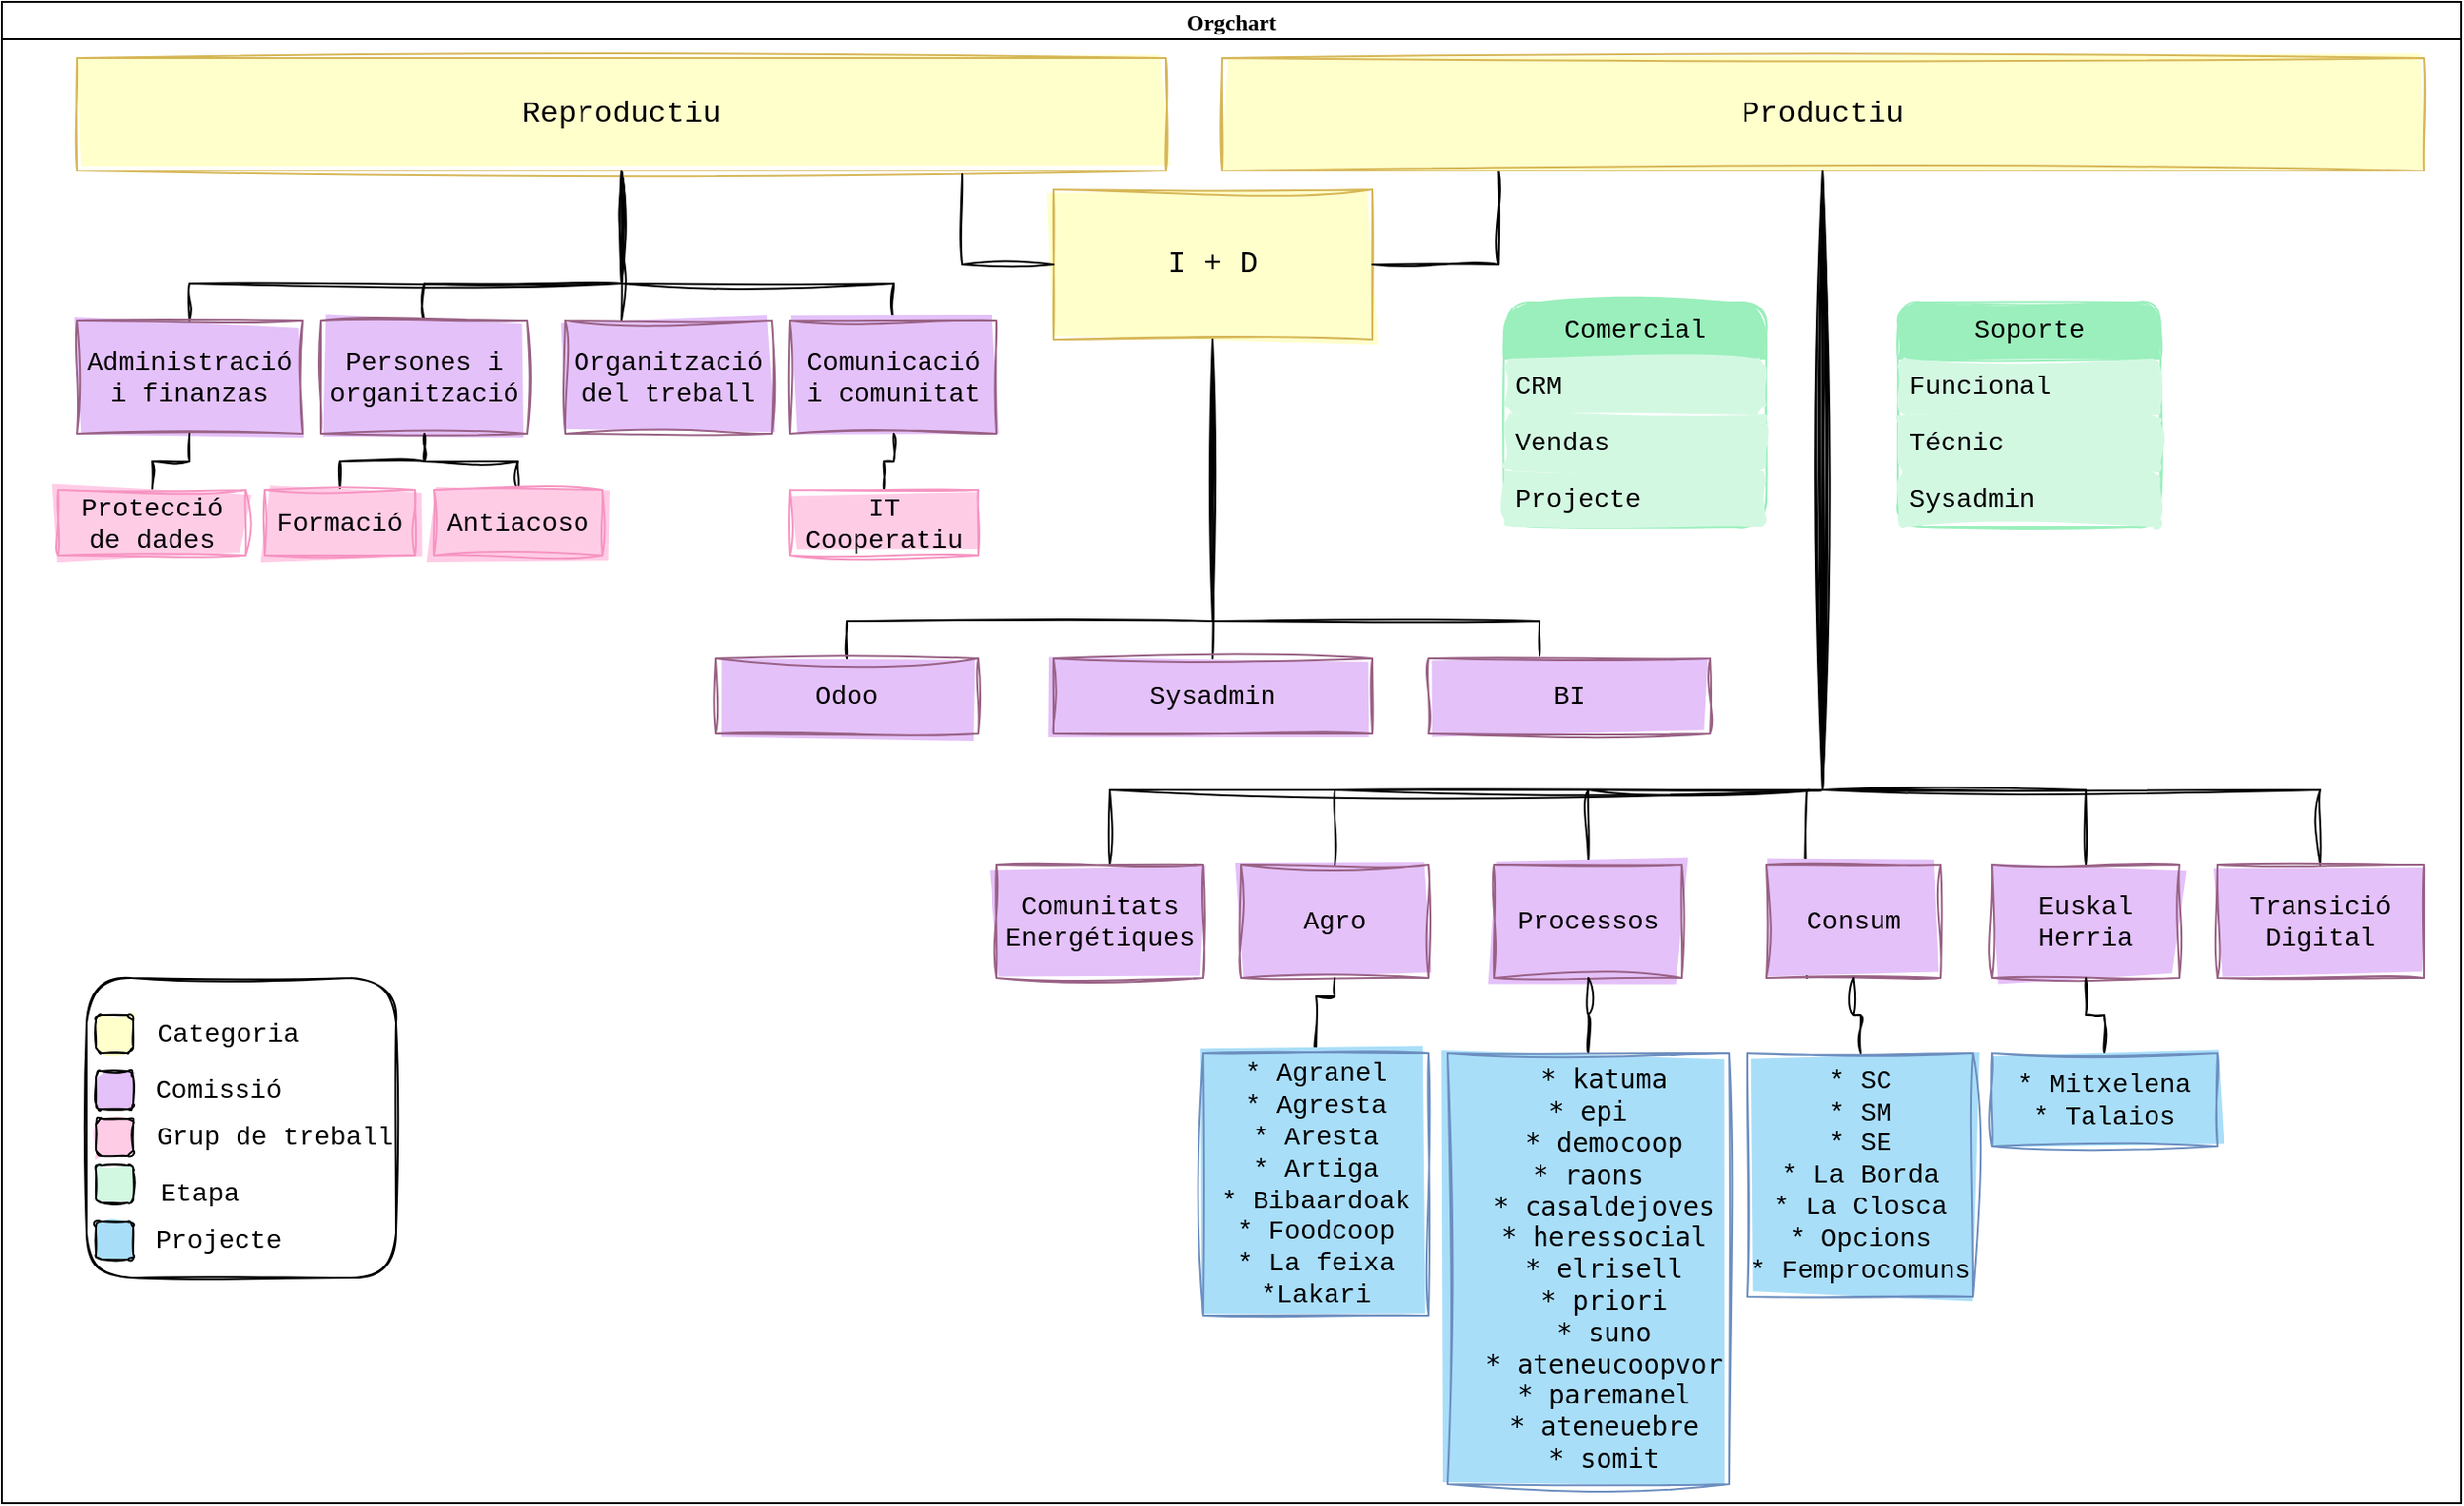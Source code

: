 <mxfile version="20.8.3" type="github">
  <diagram id="JWPBLmmFshfTRWQKpwGe" name="Page-1">
    <mxGraphModel dx="2899" dy="1127" grid="1" gridSize="10" guides="1" tooltips="1" connect="1" arrows="1" fold="1" page="1" pageScale="1" pageWidth="850" pageHeight="1100" math="0" shadow="0">
      <root>
        <mxCell id="0" />
        <mxCell id="1" parent="0" />
        <mxCell id="_ZrAJ8rJcdmDjaMm9Yq3-7" value="Orgchart" style="swimlane;startSize=20;horizontal=1;containerType=tree;newEdgeStyle={&quot;edgeStyle&quot;:&quot;elbowEdgeStyle&quot;,&quot;startArrow&quot;:&quot;none&quot;,&quot;endArrow&quot;:&quot;none&quot;};glass=0;gradientColor=none;movable=1;resizable=1;rotatable=1;deletable=1;editable=1;connectable=1;fontFamily=Comic Sans MS;" vertex="1" parent="1">
          <mxGeometry x="-640" y="70" width="1310" height="800" as="geometry">
            <mxRectangle x="50" y="60" width="90" height="30" as="alternateBounds" />
          </mxGeometry>
        </mxCell>
        <mxCell id="_ZrAJ8rJcdmDjaMm9Yq3-8" value="" style="edgeStyle=elbowEdgeStyle;elbow=vertical;sourcePerimeterSpacing=0;targetPerimeterSpacing=0;startArrow=none;endArrow=none;rounded=0;curved=0;sketch=1;curveFitting=1;jiggle=2;fontFamily=Courier New;" edge="1" parent="_ZrAJ8rJcdmDjaMm9Yq3-7" source="_ZrAJ8rJcdmDjaMm9Yq3-10" target="_ZrAJ8rJcdmDjaMm9Yq3-11">
          <mxGeometry relative="1" as="geometry">
            <Array as="points">
              <mxPoint x="330" y="150" />
            </Array>
          </mxGeometry>
        </mxCell>
        <mxCell id="_ZrAJ8rJcdmDjaMm9Yq3-9" value="" style="edgeStyle=elbowEdgeStyle;elbow=vertical;sourcePerimeterSpacing=0;targetPerimeterSpacing=0;startArrow=none;endArrow=none;rounded=0;curved=0;sketch=1;curveFitting=1;jiggle=2;fontFamily=Courier New;" edge="1" parent="_ZrAJ8rJcdmDjaMm9Yq3-7" source="_ZrAJ8rJcdmDjaMm9Yq3-10" target="_ZrAJ8rJcdmDjaMm9Yq3-12">
          <mxGeometry relative="1" as="geometry">
            <Array as="points">
              <mxPoint x="330" y="130" />
              <mxPoint x="340" y="150" />
            </Array>
          </mxGeometry>
        </mxCell>
        <UserObject label="&lt;font style=&quot;font-size: 16px;&quot;&gt;Reproductiu&lt;/font&gt;" treeRoot="1" id="_ZrAJ8rJcdmDjaMm9Yq3-10">
          <mxCell style="whiteSpace=wrap;html=1;align=center;treeFolding=1;treeMoving=1;newEdgeStyle={&quot;edgeStyle&quot;:&quot;elbowEdgeStyle&quot;,&quot;startArrow&quot;:&quot;none&quot;,&quot;endArrow&quot;:&quot;none&quot;};fillColor=#FFFFCC;strokeColor=#d6b656;gradientColor=none;fontStyle=0;fontSize=16;shadow=0;glass=0;rounded=0;fillStyle=solid;sketch=1;curveFitting=1;jiggle=2;fontFamily=Courier New;" vertex="1" parent="_ZrAJ8rJcdmDjaMm9Yq3-7">
            <mxGeometry x="40" y="30" width="580" height="60" as="geometry" />
          </mxCell>
        </UserObject>
        <mxCell id="_ZrAJ8rJcdmDjaMm9Yq3-11" value="Persones i organització" style="whiteSpace=wrap;html=1;align=center;verticalAlign=middle;treeFolding=1;treeMoving=1;newEdgeStyle={&quot;edgeStyle&quot;:&quot;elbowEdgeStyle&quot;,&quot;startArrow&quot;:&quot;none&quot;,&quot;endArrow&quot;:&quot;none&quot;};fillColor=#E4C1F9;strokeColor=#996185;gradientColor=none;sketch=1;curveFitting=1;jiggle=2;fillStyle=solid;fontFamily=Courier New;fontSize=14;" vertex="1" parent="_ZrAJ8rJcdmDjaMm9Yq3-7">
          <mxGeometry x="170" y="170" width="110" height="60" as="geometry" />
        </mxCell>
        <mxCell id="_ZrAJ8rJcdmDjaMm9Yq3-12" value="Organització del treball" style="whiteSpace=wrap;html=1;align=center;verticalAlign=middle;treeFolding=1;treeMoving=1;newEdgeStyle={&quot;edgeStyle&quot;:&quot;elbowEdgeStyle&quot;,&quot;startArrow&quot;:&quot;none&quot;,&quot;endArrow&quot;:&quot;none&quot;};fillColor=#E4C1F9;strokeColor=#996185;gradientColor=none;sketch=1;curveFitting=1;jiggle=2;fillStyle=solid;fontFamily=Courier New;fontSize=14;" vertex="1" parent="_ZrAJ8rJcdmDjaMm9Yq3-7">
          <mxGeometry x="300" y="170" width="110" height="60" as="geometry" />
        </mxCell>
        <mxCell id="_ZrAJ8rJcdmDjaMm9Yq3-25" value="" style="edgeStyle=elbowEdgeStyle;elbow=vertical;sourcePerimeterSpacing=0;targetPerimeterSpacing=0;startArrow=none;endArrow=none;rounded=0;curved=0;sketch=1;curveFitting=1;jiggle=2;fontFamily=Courier New;" edge="1" target="_ZrAJ8rJcdmDjaMm9Yq3-26" source="_ZrAJ8rJcdmDjaMm9Yq3-10" parent="_ZrAJ8rJcdmDjaMm9Yq3-7">
          <mxGeometry relative="1" as="geometry">
            <mxPoint x="360" y="270" as="sourcePoint" />
            <Array as="points">
              <mxPoint x="330" y="150" />
            </Array>
          </mxGeometry>
        </mxCell>
        <mxCell id="_ZrAJ8rJcdmDjaMm9Yq3-26" value="Comunicació i comunitat" style="whiteSpace=wrap;html=1;align=center;verticalAlign=middle;treeFolding=1;treeMoving=1;newEdgeStyle={&quot;edgeStyle&quot;:&quot;elbowEdgeStyle&quot;,&quot;startArrow&quot;:&quot;none&quot;,&quot;endArrow&quot;:&quot;none&quot;};fillColor=#E4C1F9;strokeColor=#996185;gradientColor=none;sketch=1;curveFitting=1;jiggle=2;fillStyle=solid;fontFamily=Courier New;fontSize=14;" vertex="1" parent="_ZrAJ8rJcdmDjaMm9Yq3-7">
          <mxGeometry x="420" y="170" width="110" height="60" as="geometry" />
        </mxCell>
        <mxCell id="_ZrAJ8rJcdmDjaMm9Yq3-27" value="" style="edgeStyle=elbowEdgeStyle;elbow=vertical;sourcePerimeterSpacing=0;targetPerimeterSpacing=0;startArrow=none;endArrow=none;rounded=0;curved=0;sketch=1;curveFitting=1;jiggle=2;fontFamily=Courier New;" edge="1" target="_ZrAJ8rJcdmDjaMm9Yq3-28" source="_ZrAJ8rJcdmDjaMm9Yq3-10" parent="_ZrAJ8rJcdmDjaMm9Yq3-7">
          <mxGeometry relative="1" as="geometry">
            <mxPoint x="360" y="270" as="sourcePoint" />
            <Array as="points">
              <mxPoint x="330" y="150" />
            </Array>
          </mxGeometry>
        </mxCell>
        <mxCell id="_ZrAJ8rJcdmDjaMm9Yq3-28" value="Administració i finanzas" style="whiteSpace=wrap;html=1;align=center;verticalAlign=middle;treeFolding=1;treeMoving=1;newEdgeStyle={&quot;edgeStyle&quot;:&quot;elbowEdgeStyle&quot;,&quot;startArrow&quot;:&quot;none&quot;,&quot;endArrow&quot;:&quot;none&quot;};fillColor=#E4C1F9;strokeColor=#996185;gradientColor=none;sketch=1;curveFitting=1;jiggle=2;fillStyle=solid;fontFamily=Courier New;fontSize=14;" vertex="1" parent="_ZrAJ8rJcdmDjaMm9Yq3-7">
          <mxGeometry x="40" y="170" width="120" height="60" as="geometry" />
        </mxCell>
        <mxCell id="_ZrAJ8rJcdmDjaMm9Yq3-29" value="" style="edgeStyle=elbowEdgeStyle;elbow=vertical;sourcePerimeterSpacing=0;targetPerimeterSpacing=0;startArrow=none;endArrow=none;rounded=0;curved=0;sketch=1;curveFitting=1;jiggle=2;fontFamily=Courier New;fontSize=14;" edge="1" target="_ZrAJ8rJcdmDjaMm9Yq3-30" source="_ZrAJ8rJcdmDjaMm9Yq3-28" parent="_ZrAJ8rJcdmDjaMm9Yq3-7">
          <mxGeometry relative="1" as="geometry">
            <mxPoint x="230" y="190" as="sourcePoint" />
          </mxGeometry>
        </mxCell>
        <mxCell id="_ZrAJ8rJcdmDjaMm9Yq3-30" value="Protecció de dades" style="whiteSpace=wrap;html=1;align=center;verticalAlign=middle;treeFolding=1;treeMoving=1;newEdgeStyle={&quot;edgeStyle&quot;:&quot;elbowEdgeStyle&quot;,&quot;startArrow&quot;:&quot;none&quot;,&quot;endArrow&quot;:&quot;none&quot;};fillColor=#FFCCE6;gradientColor=none;strokeColor=#F694C1;sketch=1;curveFitting=1;jiggle=2;rounded=0;fillStyle=solid;fontFamily=Courier New;fontSize=14;" vertex="1" parent="_ZrAJ8rJcdmDjaMm9Yq3-7">
          <mxGeometry x="30" y="260" width="100" height="35" as="geometry" />
        </mxCell>
        <mxCell id="_ZrAJ8rJcdmDjaMm9Yq3-31" value="" style="edgeStyle=elbowEdgeStyle;elbow=vertical;sourcePerimeterSpacing=0;targetPerimeterSpacing=0;startArrow=none;endArrow=none;rounded=0;curved=0;sketch=1;curveFitting=1;jiggle=2;fontFamily=Courier New;fontSize=14;" edge="1" target="_ZrAJ8rJcdmDjaMm9Yq3-32" source="_ZrAJ8rJcdmDjaMm9Yq3-11" parent="_ZrAJ8rJcdmDjaMm9Yq3-7">
          <mxGeometry relative="1" as="geometry">
            <mxPoint x="230" y="190" as="sourcePoint" />
          </mxGeometry>
        </mxCell>
        <mxCell id="_ZrAJ8rJcdmDjaMm9Yq3-32" value="Formació" style="whiteSpace=wrap;html=1;align=center;verticalAlign=middle;treeFolding=1;treeMoving=1;newEdgeStyle={&quot;edgeStyle&quot;:&quot;elbowEdgeStyle&quot;,&quot;startArrow&quot;:&quot;none&quot;,&quot;endArrow&quot;:&quot;none&quot;};fillColor=#FFCCE6;gradientColor=none;strokeColor=#F694C1;sketch=1;curveFitting=1;jiggle=2;rounded=0;fillStyle=solid;fontFamily=Courier New;fontSize=14;" vertex="1" parent="_ZrAJ8rJcdmDjaMm9Yq3-7">
          <mxGeometry x="140" y="260" width="80" height="35" as="geometry" />
        </mxCell>
        <mxCell id="_ZrAJ8rJcdmDjaMm9Yq3-33" value="" style="edgeStyle=elbowEdgeStyle;elbow=vertical;sourcePerimeterSpacing=0;targetPerimeterSpacing=0;startArrow=none;endArrow=none;rounded=0;curved=0;sketch=1;curveFitting=1;jiggle=2;fontFamily=Courier New;fontSize=14;" edge="1" target="_ZrAJ8rJcdmDjaMm9Yq3-34" source="_ZrAJ8rJcdmDjaMm9Yq3-11" parent="_ZrAJ8rJcdmDjaMm9Yq3-7">
          <mxGeometry relative="1" as="geometry">
            <mxPoint x="160" y="290" as="sourcePoint" />
          </mxGeometry>
        </mxCell>
        <mxCell id="_ZrAJ8rJcdmDjaMm9Yq3-34" value="Antiacoso" style="whiteSpace=wrap;html=1;align=center;verticalAlign=middle;treeFolding=1;treeMoving=1;newEdgeStyle={&quot;edgeStyle&quot;:&quot;elbowEdgeStyle&quot;,&quot;startArrow&quot;:&quot;none&quot;,&quot;endArrow&quot;:&quot;none&quot;};fillColor=#FFCCE6;gradientColor=none;strokeColor=#F694C1;sketch=1;curveFitting=1;jiggle=2;rounded=0;fillStyle=solid;fontFamily=Courier New;fontSize=14;" vertex="1" parent="_ZrAJ8rJcdmDjaMm9Yq3-7">
          <mxGeometry x="230" y="260" width="90" height="35" as="geometry" />
        </mxCell>
        <mxCell id="_ZrAJ8rJcdmDjaMm9Yq3-59" value="" style="edgeStyle=elbowEdgeStyle;elbow=vertical;sourcePerimeterSpacing=0;targetPerimeterSpacing=0;startArrow=none;endArrow=none;rounded=0;curved=0;sketch=1;curveFitting=1;jiggle=2;fontFamily=Courier New;fontSize=14;" edge="1" target="_ZrAJ8rJcdmDjaMm9Yq3-60" source="_ZrAJ8rJcdmDjaMm9Yq3-26" parent="_ZrAJ8rJcdmDjaMm9Yq3-7">
          <mxGeometry relative="1" as="geometry">
            <mxPoint x="265" y="150" as="sourcePoint" />
          </mxGeometry>
        </mxCell>
        <mxCell id="_ZrAJ8rJcdmDjaMm9Yq3-60" value="IT Cooperatiu" style="whiteSpace=wrap;html=1;align=center;verticalAlign=middle;treeFolding=1;treeMoving=1;newEdgeStyle={&quot;edgeStyle&quot;:&quot;elbowEdgeStyle&quot;,&quot;startArrow&quot;:&quot;none&quot;,&quot;endArrow&quot;:&quot;none&quot;};fillColor=#FFCCE6;gradientColor=none;strokeColor=#F694C1;sketch=1;curveFitting=1;jiggle=2;rounded=0;fillStyle=solid;fontFamily=Courier New;fontSize=14;" vertex="1" parent="_ZrAJ8rJcdmDjaMm9Yq3-7">
          <mxGeometry x="420" y="260" width="100" height="35" as="geometry" />
        </mxCell>
        <mxCell id="_ZrAJ8rJcdmDjaMm9Yq3-90" value="&lt;font style=&quot;font-size: 16px;&quot;&gt;I + D&lt;/font&gt;" style="whiteSpace=wrap;html=1;align=center;verticalAlign=middle;treeFolding=1;treeMoving=1;newEdgeStyle={&quot;edgeStyle&quot;:&quot;elbowEdgeStyle&quot;,&quot;startArrow&quot;:&quot;none&quot;,&quot;endArrow&quot;:&quot;none&quot;};sketch=1;curveFitting=1;jiggle=2;fillColor=#FFFFCC;gradientColor=none;strokeColor=#d6b656;movable=1;resizable=1;rotatable=1;deletable=1;editable=1;connectable=1;fillStyle=solid;fontFamily=Courier New;fontSize=16;" vertex="1" parent="_ZrAJ8rJcdmDjaMm9Yq3-7">
          <mxGeometry x="560" y="100" width="170" height="80" as="geometry" />
        </mxCell>
        <mxCell id="_ZrAJ8rJcdmDjaMm9Yq3-62" value="" style="edgeStyle=elbowEdgeStyle;elbow=vertical;targetPerimeterSpacing=0;startArrow=none;endArrow=none;rounded=0;curved=0;sketch=1;curveFitting=1;jiggle=2;entryX=0.23;entryY=1;entryDx=0;entryDy=0;entryPerimeter=0;fontFamily=Courier New;" edge="1" parent="_ZrAJ8rJcdmDjaMm9Yq3-7" source="_ZrAJ8rJcdmDjaMm9Yq3-90" target="_ZrAJ8rJcdmDjaMm9Yq3-128">
          <mxGeometry relative="1" as="geometry">
            <mxPoint x="640" y="160" as="sourcePoint" />
            <mxPoint x="730" y="380" as="targetPoint" />
            <Array as="points">
              <mxPoint x="760" y="140" />
              <mxPoint x="650" y="120" />
              <mxPoint x="740" y="150" />
              <mxPoint x="720" y="160" />
            </Array>
          </mxGeometry>
        </mxCell>
        <mxCell id="_ZrAJ8rJcdmDjaMm9Yq3-61" value="" style="edgeStyle=elbowEdgeStyle;elbow=vertical;sourcePerimeterSpacing=0;targetPerimeterSpacing=0;startArrow=none;endArrow=none;rounded=0;curved=0;sketch=1;curveFitting=1;jiggle=2;entryX=0.813;entryY=1.033;entryDx=0;entryDy=0;entryPerimeter=0;exitX=0;exitY=0.5;exitDx=0;exitDy=0;fontFamily=Courier New;" edge="1" parent="_ZrAJ8rJcdmDjaMm9Yq3-7" source="_ZrAJ8rJcdmDjaMm9Yq3-90" target="_ZrAJ8rJcdmDjaMm9Yq3-10">
          <mxGeometry relative="1" as="geometry">
            <mxPoint x="640" y="190" as="sourcePoint" />
            <mxPoint x="710" y="260" as="targetPoint" />
            <Array as="points">
              <mxPoint x="510" y="140" />
              <mxPoint x="580" y="120" />
              <mxPoint x="550" y="150" />
            </Array>
          </mxGeometry>
        </mxCell>
        <mxCell id="_ZrAJ8rJcdmDjaMm9Yq3-92" value="" style="edgeStyle=elbowEdgeStyle;rounded=0;sketch=1;orthogonalLoop=1;jettySize=auto;html=1;elbow=vertical;startArrow=none;endArrow=none;fontFamily=Courier New;" edge="1" source="_ZrAJ8rJcdmDjaMm9Yq3-90" target="_ZrAJ8rJcdmDjaMm9Yq3-93" parent="_ZrAJ8rJcdmDjaMm9Yq3-7">
          <mxGeometry relative="1" as="geometry" />
        </mxCell>
        <mxCell id="_ZrAJ8rJcdmDjaMm9Yq3-93" value="Sysadmin" style="whiteSpace=wrap;html=1;align=center;verticalAlign=middle;treeFolding=1;treeMoving=1;newEdgeStyle={&quot;edgeStyle&quot;:&quot;elbowEdgeStyle&quot;,&quot;startArrow&quot;:&quot;none&quot;,&quot;endArrow&quot;:&quot;none&quot;};sketch=1;curveFitting=1;jiggle=2;fillColor=#E4C1F9;gradientColor=none;strokeColor=#996185;fillStyle=solid;fontFamily=Courier New;fontSize=14;" vertex="1" parent="_ZrAJ8rJcdmDjaMm9Yq3-7">
          <mxGeometry x="560" y="350" width="170" height="40" as="geometry" />
        </mxCell>
        <mxCell id="_ZrAJ8rJcdmDjaMm9Yq3-94" value="" style="edgeStyle=elbowEdgeStyle;rounded=0;sketch=1;orthogonalLoop=1;jettySize=auto;html=1;elbow=vertical;startArrow=none;endArrow=none;fontFamily=Courier New;" edge="1" target="_ZrAJ8rJcdmDjaMm9Yq3-95" source="_ZrAJ8rJcdmDjaMm9Yq3-90" parent="_ZrAJ8rJcdmDjaMm9Yq3-7">
          <mxGeometry relative="1" as="geometry">
            <mxPoint x="35" y="250" as="sourcePoint" />
            <Array as="points">
              <mxPoint x="645" y="330" />
              <mxPoint x="640" y="300" />
              <mxPoint x="630" y="330" />
              <mxPoint x="645" y="320" />
            </Array>
          </mxGeometry>
        </mxCell>
        <mxCell id="_ZrAJ8rJcdmDjaMm9Yq3-95" value="Odoo" style="whiteSpace=wrap;html=1;align=center;verticalAlign=middle;treeFolding=1;treeMoving=1;newEdgeStyle={&quot;edgeStyle&quot;:&quot;elbowEdgeStyle&quot;,&quot;startArrow&quot;:&quot;none&quot;,&quot;endArrow&quot;:&quot;none&quot;};sketch=1;curveFitting=1;jiggle=2;fillColor=#E4C1F9;gradientColor=none;strokeColor=#996185;fillStyle=solid;fontFamily=Courier New;fontSize=14;" vertex="1" parent="_ZrAJ8rJcdmDjaMm9Yq3-7">
          <mxGeometry x="380" y="350" width="140" height="40" as="geometry" />
        </mxCell>
        <mxCell id="_ZrAJ8rJcdmDjaMm9Yq3-96" value="" style="edgeStyle=elbowEdgeStyle;rounded=0;sketch=1;orthogonalLoop=1;jettySize=auto;html=1;elbow=vertical;startArrow=none;endArrow=none;entryX=0.394;entryY=-0.037;entryDx=0;entryDy=0;entryPerimeter=0;fontFamily=Courier New;" edge="1" target="_ZrAJ8rJcdmDjaMm9Yq3-97" source="_ZrAJ8rJcdmDjaMm9Yq3-90" parent="_ZrAJ8rJcdmDjaMm9Yq3-7">
          <mxGeometry relative="1" as="geometry">
            <mxPoint x="35" y="250" as="sourcePoint" />
            <Array as="points">
              <mxPoint x="645" y="330" />
              <mxPoint x="750" y="320" />
            </Array>
          </mxGeometry>
        </mxCell>
        <mxCell id="_ZrAJ8rJcdmDjaMm9Yq3-97" value="BI" style="whiteSpace=wrap;html=1;align=center;verticalAlign=middle;treeFolding=1;treeMoving=1;newEdgeStyle={&quot;edgeStyle&quot;:&quot;elbowEdgeStyle&quot;,&quot;startArrow&quot;:&quot;none&quot;,&quot;endArrow&quot;:&quot;none&quot;};sketch=1;curveFitting=1;jiggle=2;fillColor=#E4C1F9;gradientColor=none;strokeColor=#996185;fillStyle=solid;fontFamily=Courier New;fontSize=14;" vertex="1" parent="_ZrAJ8rJcdmDjaMm9Yq3-7">
          <mxGeometry x="760" y="350" width="150" height="40" as="geometry" />
        </mxCell>
        <mxCell id="_ZrAJ8rJcdmDjaMm9Yq3-110" style="edgeStyle=elbowEdgeStyle;rounded=0;sketch=1;orthogonalLoop=1;jettySize=auto;html=1;startArrow=none;endArrow=none;exitX=0;exitY=1;exitDx=0;exitDy=0;fontSize=14;fontFamily=Courier New;" edge="1" parent="_ZrAJ8rJcdmDjaMm9Yq3-7" source="_ZrAJ8rJcdmDjaMm9Yq3-97" target="_ZrAJ8rJcdmDjaMm9Yq3-97">
          <mxGeometry relative="1" as="geometry" />
        </mxCell>
        <UserObject label="Agro" treeRoot="1" id="_ZrAJ8rJcdmDjaMm9Yq3-126">
          <mxCell style="whiteSpace=wrap;html=1;align=center;treeFolding=1;treeMoving=1;newEdgeStyle={&quot;edgeStyle&quot;:&quot;elbowEdgeStyle&quot;,&quot;startArrow&quot;:&quot;none&quot;,&quot;endArrow&quot;:&quot;none&quot;};fillColor=#E4C1F9;strokeColor=#996185;gradientColor=none;fontStyle=0;fontSize=14;sketch=1;curveFitting=1;jiggle=2;shadow=0;glass=0;rounded=0;fillStyle=solid;fontFamily=Courier New;" vertex="1" parent="_ZrAJ8rJcdmDjaMm9Yq3-7">
            <mxGeometry x="660" y="460" width="100" height="60" as="geometry" />
          </mxCell>
        </UserObject>
        <mxCell id="_ZrAJ8rJcdmDjaMm9Yq3-127" value="" style="edgeStyle=elbowEdgeStyle;elbow=vertical;targetPerimeterSpacing=0;startArrow=none;endArrow=none;rounded=0;curved=0;sketch=1;curveFitting=1;jiggle=2;fontFamily=Courier New;" edge="1" target="_ZrAJ8rJcdmDjaMm9Yq3-126" parent="_ZrAJ8rJcdmDjaMm9Yq3-7">
          <mxGeometry relative="1" as="geometry">
            <mxPoint x="970" y="100" as="sourcePoint" />
            <mxPoint x="730" y="380" as="targetPoint" />
            <Array as="points">
              <mxPoint x="920" y="420" />
              <mxPoint x="190" y="180" />
              <mxPoint x="80" y="160" />
              <mxPoint x="170" y="190" />
              <mxPoint x="150" y="200" />
            </Array>
          </mxGeometry>
        </mxCell>
        <UserObject label="&lt;font style=&quot;font-size: 16px;&quot;&gt;Productiu&lt;/font&gt;" treeRoot="1" id="_ZrAJ8rJcdmDjaMm9Yq3-128">
          <mxCell style="whiteSpace=wrap;html=1;align=center;treeFolding=1;treeMoving=1;newEdgeStyle={&quot;edgeStyle&quot;:&quot;elbowEdgeStyle&quot;,&quot;startArrow&quot;:&quot;none&quot;,&quot;endArrow&quot;:&quot;none&quot;};fillColor=#FFFFCC;strokeColor=#d6b656;gradientColor=none;fontStyle=0;fontSize=16;sketch=1;curveFitting=1;jiggle=2;shadow=0;glass=0;rounded=0;fillStyle=solid;fontFamily=Courier New;" vertex="1" parent="_ZrAJ8rJcdmDjaMm9Yq3-7">
            <mxGeometry x="650" y="30" width="640" height="60" as="geometry" />
          </mxCell>
        </UserObject>
        <mxCell id="_ZrAJ8rJcdmDjaMm9Yq3-129" value="" style="edgeStyle=elbowEdgeStyle;elbow=vertical;targetPerimeterSpacing=0;startArrow=none;endArrow=none;rounded=0;curved=0;sketch=1;curveFitting=1;jiggle=2;entryX=0.5;entryY=0;entryDx=0;entryDy=0;fontFamily=Courier New;exitX=0.5;exitY=1;exitDx=0;exitDy=0;" edge="1" target="_ZrAJ8rJcdmDjaMm9Yq3-130" source="_ZrAJ8rJcdmDjaMm9Yq3-128" parent="_ZrAJ8rJcdmDjaMm9Yq3-7">
          <mxGeometry relative="1" as="geometry">
            <mxPoint x="920" y="90" as="sourcePoint" />
            <mxPoint x="730" y="380" as="targetPoint" />
            <Array as="points">
              <mxPoint x="1040" y="420" />
              <mxPoint x="1080" y="440" />
              <mxPoint x="80" y="160" />
              <mxPoint x="170" y="190" />
              <mxPoint x="150" y="200" />
            </Array>
          </mxGeometry>
        </mxCell>
        <UserObject label="Processos" treeRoot="1" id="_ZrAJ8rJcdmDjaMm9Yq3-130">
          <mxCell style="whiteSpace=wrap;html=1;align=center;treeFolding=1;treeMoving=1;newEdgeStyle={&quot;edgeStyle&quot;:&quot;elbowEdgeStyle&quot;,&quot;startArrow&quot;:&quot;none&quot;,&quot;endArrow&quot;:&quot;none&quot;};fillColor=#E4C1F9;strokeColor=#996185;gradientColor=none;fontStyle=0;fontSize=14;sketch=1;curveFitting=1;jiggle=2;shadow=0;glass=0;rounded=0;fillStyle=solid;fontFamily=Courier New;" vertex="1" parent="_ZrAJ8rJcdmDjaMm9Yq3-7">
            <mxGeometry x="795" y="460" width="100" height="60" as="geometry" />
          </mxCell>
        </UserObject>
        <mxCell id="_ZrAJ8rJcdmDjaMm9Yq3-131" value="" style="edgeStyle=elbowEdgeStyle;elbow=vertical;targetPerimeterSpacing=0;startArrow=none;endArrow=none;rounded=0;curved=0;sketch=1;curveFitting=1;jiggle=2;entryX=0.5;entryY=0;entryDx=0;entryDy=0;exitX=0.5;exitY=1;exitDx=0;exitDy=0;fontFamily=Courier New;" edge="1" target="_ZrAJ8rJcdmDjaMm9Yq3-132" source="_ZrAJ8rJcdmDjaMm9Yq3-128" parent="_ZrAJ8rJcdmDjaMm9Yq3-7">
          <mxGeometry relative="1" as="geometry">
            <mxPoint x="920" y="90" as="sourcePoint" />
            <mxPoint x="730" y="380" as="targetPoint" />
            <Array as="points">
              <mxPoint x="950" y="420" />
              <mxPoint x="950" y="460" />
              <mxPoint x="190" y="180" />
              <mxPoint x="80" y="160" />
              <mxPoint x="170" y="190" />
              <mxPoint x="150" y="200" />
            </Array>
          </mxGeometry>
        </mxCell>
        <UserObject label="Euskal Herria" treeRoot="1" id="_ZrAJ8rJcdmDjaMm9Yq3-132">
          <mxCell style="whiteSpace=wrap;html=1;align=center;treeFolding=1;treeMoving=1;newEdgeStyle={&quot;edgeStyle&quot;:&quot;elbowEdgeStyle&quot;,&quot;startArrow&quot;:&quot;none&quot;,&quot;endArrow&quot;:&quot;none&quot;};fillColor=#E4C1F9;strokeColor=#996185;gradientColor=none;fontStyle=0;fontSize=14;sketch=1;curveFitting=1;jiggle=2;shadow=0;glass=0;rounded=0;fillStyle=solid;fontFamily=Courier New;" vertex="1" parent="_ZrAJ8rJcdmDjaMm9Yq3-7">
            <mxGeometry x="1060" y="460" width="100" height="60" as="geometry" />
          </mxCell>
        </UserObject>
        <mxCell id="_ZrAJ8rJcdmDjaMm9Yq3-134" value="" style="edgeStyle=elbowEdgeStyle;elbow=vertical;targetPerimeterSpacing=0;startArrow=none;endArrow=none;rounded=0;curved=0;sketch=1;curveFitting=1;jiggle=2;entryX=0.23;entryY=1;entryDx=0;entryDy=0;entryPerimeter=0;exitX=0.5;exitY=1;exitDx=0;exitDy=0;fontFamily=Courier New;" edge="1" target="_ZrAJ8rJcdmDjaMm9Yq3-135" source="_ZrAJ8rJcdmDjaMm9Yq3-128" parent="_ZrAJ8rJcdmDjaMm9Yq3-7">
          <mxGeometry relative="1" as="geometry">
            <mxPoint x="160" y="180" as="sourcePoint" />
            <mxPoint x="730" y="380" as="targetPoint" />
            <Array as="points">
              <mxPoint x="958" y="420" />
              <mxPoint x="1140" y="580" />
              <mxPoint x="190" y="180" />
              <mxPoint x="80" y="160" />
              <mxPoint x="170" y="190" />
              <mxPoint x="150" y="200" />
            </Array>
          </mxGeometry>
        </mxCell>
        <UserObject label="Consum" treeRoot="1" id="_ZrAJ8rJcdmDjaMm9Yq3-135">
          <mxCell style="whiteSpace=wrap;html=1;align=center;treeFolding=1;treeMoving=1;newEdgeStyle={&quot;edgeStyle&quot;:&quot;elbowEdgeStyle&quot;,&quot;startArrow&quot;:&quot;none&quot;,&quot;endArrow&quot;:&quot;none&quot;};fillColor=#E4C1F9;strokeColor=#996185;gradientColor=none;fontStyle=0;fontSize=14;sketch=1;curveFitting=1;jiggle=2;shadow=0;glass=0;rounded=0;fillStyle=solid;fontFamily=Courier New;" vertex="1" parent="_ZrAJ8rJcdmDjaMm9Yq3-7">
            <mxGeometry x="940" y="460" width="92.5" height="60" as="geometry" />
          </mxCell>
        </UserObject>
        <mxCell id="_ZrAJ8rJcdmDjaMm9Yq3-136" value="" style="edgeStyle=elbowEdgeStyle;elbow=vertical;targetPerimeterSpacing=0;startArrow=none;endArrow=none;rounded=0;curved=0;sketch=1;curveFitting=1;jiggle=2;exitX=0.5;exitY=1;exitDx=0;exitDy=0;fontFamily=Courier New;entryX=0.5;entryY=0;entryDx=0;entryDy=0;" edge="1" target="_ZrAJ8rJcdmDjaMm9Yq3-137" source="_ZrAJ8rJcdmDjaMm9Yq3-126" parent="_ZrAJ8rJcdmDjaMm9Yq3-7">
          <mxGeometry relative="1" as="geometry">
            <mxPoint x="387.5" y="130" as="sourcePoint" />
            <mxPoint x="730" y="380" as="targetPoint" />
            <Array as="points">
              <mxPoint x="720" y="530" />
              <mxPoint x="350" y="460" />
              <mxPoint x="-380" y="220" />
              <mxPoint x="-490" y="200" />
              <mxPoint x="-400" y="230" />
              <mxPoint x="-420" y="240" />
            </Array>
          </mxGeometry>
        </mxCell>
        <UserObject label="* Agranel&lt;br&gt;* Agresta&lt;br&gt;* Aresta&lt;br&gt;* Artiga&lt;br&gt;* Bibaardoak&lt;br&gt;* Foodcoop&lt;br&gt;* La feixa&lt;br&gt;*Lakari" treeRoot="1" id="_ZrAJ8rJcdmDjaMm9Yq3-137">
          <mxCell style="whiteSpace=wrap;html=1;align=center;treeFolding=1;treeMoving=1;newEdgeStyle={&quot;edgeStyle&quot;:&quot;elbowEdgeStyle&quot;,&quot;startArrow&quot;:&quot;none&quot;,&quot;endArrow&quot;:&quot;none&quot;};fillColor=#A9DEF9;strokeColor=#6c8ebf;gradientColor=none;fontStyle=0;fontSize=14;sketch=1;curveFitting=1;jiggle=2;shadow=0;glass=0;rounded=0;fillStyle=solid;fontFamily=Courier New;" vertex="1" parent="_ZrAJ8rJcdmDjaMm9Yq3-7">
            <mxGeometry x="640" y="560" width="120" height="140" as="geometry" />
          </mxCell>
        </UserObject>
        <mxCell id="_ZrAJ8rJcdmDjaMm9Yq3-138" value="" style="edgeStyle=elbowEdgeStyle;elbow=vertical;targetPerimeterSpacing=0;startArrow=none;endArrow=none;rounded=0;curved=0;sketch=1;curveFitting=1;jiggle=2;entryX=0.5;entryY=0;entryDx=0;entryDy=0;exitX=0.5;exitY=1;exitDx=0;exitDy=0;fontFamily=Courier New;" edge="1" target="_ZrAJ8rJcdmDjaMm9Yq3-139" source="_ZrAJ8rJcdmDjaMm9Yq3-130" parent="_ZrAJ8rJcdmDjaMm9Yq3-7">
          <mxGeometry relative="1" as="geometry">
            <mxPoint x="387.5" y="130" as="sourcePoint" />
            <mxPoint x="730" y="380" as="targetPoint" />
            <Array as="points">
              <mxPoint x="820" y="540" />
              <mxPoint x="510" y="480" />
              <mxPoint x="-490" y="200" />
              <mxPoint x="-400" y="230" />
              <mxPoint x="-420" y="240" />
            </Array>
          </mxGeometry>
        </mxCell>
        <UserObject label="&lt;pre class=&quot;code highlight&quot; lang=&quot;yaml&quot;&gt;&lt;span class=&quot;line&quot; data-testid=&quot;content&quot; id=&quot;LC49&quot; lang=&quot;yaml&quot;&gt;&lt;span class=&quot;&quot;&gt;  &lt;/span&gt;*&lt;span class=&quot;&quot;&gt; &lt;/span&gt;&lt;span class=&quot;hljs-string&quot;&gt;katuma&lt;/span&gt;&lt;span class=&quot;&quot;&gt;&lt;/span&gt;&lt;/span&gt;&lt;span class=&quot;line&quot; data-testid=&quot;content&quot; id=&quot;LC50&quot; lang=&quot;yaml&quot;&gt;&lt;br&gt;* &lt;span class=&quot;hljs-string&quot;&gt;epi&lt;/span&gt;&lt;span class=&quot;&quot;&gt;&lt;/span&gt;&lt;/span&gt;&lt;br&gt;&lt;span class=&quot;line&quot; data-testid=&quot;content&quot; id=&quot;LC51&quot; lang=&quot;yaml&quot;&gt;&lt;span class=&quot;&quot;&gt;  &lt;/span&gt;*&lt;span class=&quot;&quot;&gt; &lt;/span&gt;&lt;span class=&quot;hljs-string&quot;&gt;democoop&lt;/span&gt;&lt;span class=&quot;&quot;&gt;&lt;/span&gt;&lt;/span&gt;&lt;span class=&quot;line&quot; data-testid=&quot;content&quot; id=&quot;LC52&quot; lang=&quot;yaml&quot;&gt;&lt;br&gt;*&lt;span class=&quot;&quot;&gt; &lt;/span&gt;&lt;span class=&quot;hljs-string&quot;&gt;raons&lt;/span&gt;&lt;span class=&quot;&quot;&gt;&lt;/span&gt;&lt;/span&gt;&lt;br&gt;&lt;span class=&quot;line&quot; data-testid=&quot;content&quot; id=&quot;LC53&quot; lang=&quot;yaml&quot;&gt;&lt;span class=&quot;&quot;&gt;  &lt;/span&gt;*&lt;span class=&quot;&quot;&gt; &lt;/span&gt;&lt;span class=&quot;hljs-string&quot;&gt;casaldejoves&lt;/span&gt;&lt;span class=&quot;&quot;&gt;&lt;/span&gt;&lt;/span&gt;&lt;br&gt;&lt;span class=&quot;line&quot; data-testid=&quot;content&quot; id=&quot;LC54&quot; lang=&quot;yaml&quot;&gt;&lt;span class=&quot;&quot;&gt;  &lt;/span&gt;*&lt;span class=&quot;&quot;&gt; &lt;/span&gt;&lt;span class=&quot;hljs-string&quot;&gt;heressocial&lt;/span&gt;&lt;span class=&quot;&quot;&gt;&lt;/span&gt;&lt;/span&gt;&lt;br&gt;&lt;span class=&quot;line&quot; data-testid=&quot;content&quot; id=&quot;LC55&quot; lang=&quot;yaml&quot;&gt;&lt;span class=&quot;&quot;&gt;  &lt;/span&gt;*&lt;span class=&quot;&quot;&gt; &lt;/span&gt;&lt;span class=&quot;hljs-string&quot;&gt;elrisell&lt;/span&gt;&lt;span class=&quot;&quot;&gt;&lt;/span&gt;&lt;/span&gt;&lt;br&gt;&lt;span class=&quot;line&quot; data-testid=&quot;content&quot; id=&quot;LC56&quot; lang=&quot;yaml&quot;&gt;&lt;span class=&quot;&quot;&gt;  &lt;/span&gt;*&lt;span class=&quot;&quot;&gt; &lt;/span&gt;&lt;span class=&quot;hljs-string&quot;&gt;priori&lt;/span&gt;&lt;span class=&quot;&quot;&gt;&lt;/span&gt;&lt;/span&gt;&lt;br&gt;&lt;span class=&quot;line&quot; data-testid=&quot;content&quot; id=&quot;LC57&quot; lang=&quot;yaml&quot;&gt;&lt;span class=&quot;&quot;&gt;  &lt;/span&gt;*&lt;span class=&quot;&quot;&gt; &lt;/span&gt;&lt;span class=&quot;hljs-string&quot;&gt;suno&lt;/span&gt;&lt;span class=&quot;&quot;&gt;&lt;/span&gt;&lt;/span&gt;&lt;br&gt;&lt;span class=&quot;line&quot; data-testid=&quot;content&quot; id=&quot;LC58&quot; lang=&quot;yaml&quot;&gt;&lt;span class=&quot;&quot;&gt;  &lt;/span&gt;*&lt;span class=&quot;&quot;&gt; &lt;/span&gt;&lt;span class=&quot;hljs-string&quot;&gt;ateneucoopvor&lt;/span&gt;&lt;span class=&quot;&quot;&gt;&lt;/span&gt;&lt;/span&gt;&lt;br&gt;&lt;span class=&quot;line&quot; data-testid=&quot;content&quot; id=&quot;LC59&quot; lang=&quot;yaml&quot;&gt;&lt;span class=&quot;&quot;&gt;  &lt;/span&gt;*&lt;span class=&quot;&quot;&gt; &lt;/span&gt;&lt;span class=&quot;hljs-string&quot;&gt;paremanel&lt;/span&gt;&lt;span class=&quot;&quot;&gt;&lt;/span&gt;&lt;/span&gt;&lt;br&gt;&lt;span class=&quot;line&quot; data-testid=&quot;content&quot; id=&quot;LC60&quot; lang=&quot;yaml&quot;&gt;&lt;span class=&quot;&quot;&gt;  &lt;/span&gt;*&lt;span class=&quot;&quot;&gt; &lt;/span&gt;&lt;span class=&quot;hljs-string&quot;&gt;ateneuebre&lt;/span&gt;&lt;span class=&quot;&quot;&gt;&lt;/span&gt;&lt;/span&gt;&lt;br&gt;&lt;span class=&quot;line&quot; data-testid=&quot;content&quot; id=&quot;LC61&quot; lang=&quot;yaml&quot;&gt;&lt;span class=&quot;&quot;&gt;  &lt;/span&gt;*&lt;span class=&quot;&quot;&gt; &lt;/span&gt;&lt;span class=&quot;hljs-string&quot;&gt;somit&lt;/span&gt;&lt;/span&gt;&lt;br&gt;&lt;/pre&gt;" treeRoot="1" id="_ZrAJ8rJcdmDjaMm9Yq3-139">
          <mxCell style="whiteSpace=wrap;html=1;align=center;treeFolding=1;treeMoving=1;newEdgeStyle={&quot;edgeStyle&quot;:&quot;elbowEdgeStyle&quot;,&quot;startArrow&quot;:&quot;none&quot;,&quot;endArrow&quot;:&quot;none&quot;};fillColor=#A9DEF9;strokeColor=#6c8ebf;gradientColor=none;fontStyle=0;fontSize=14;sketch=1;curveFitting=1;jiggle=2;shadow=0;glass=0;rounded=0;fillStyle=solid;fontFamily=Courier New;" vertex="1" parent="_ZrAJ8rJcdmDjaMm9Yq3-7">
            <mxGeometry x="770" y="560" width="150" height="230" as="geometry" />
          </mxCell>
        </UserObject>
        <mxCell id="_ZrAJ8rJcdmDjaMm9Yq3-152" value="Soporte" style="swimlane;fontStyle=0;childLayout=stackLayout;horizontal=1;startSize=30;horizontalStack=0;resizeParent=1;resizeParentMax=0;resizeLast=0;collapsible=1;marginBottom=0;whiteSpace=wrap;html=1;rounded=1;shadow=0;glass=0;sketch=1;fillStyle=solid;strokeColor=#9AEFBC;fontFamily=Courier New;fontSize=14;fillColor=#9AEFBC;gradientColor=none;swimlaneLine=1;" vertex="1" parent="_ZrAJ8rJcdmDjaMm9Yq3-7">
          <mxGeometry x="1010" y="160" width="140" height="120" as="geometry" />
        </mxCell>
        <mxCell id="_ZrAJ8rJcdmDjaMm9Yq3-153" value="Funcional" style="text;strokeColor=none;fillColor=#D3F8E2;align=left;verticalAlign=middle;spacingLeft=4;spacingRight=4;overflow=hidden;points=[[0,0.5],[1,0.5]];portConstraint=eastwest;rotatable=0;whiteSpace=wrap;html=1;rounded=1;shadow=0;glass=0;sketch=1;fillStyle=solid;fontFamily=Courier New;fontSize=14;" vertex="1" parent="_ZrAJ8rJcdmDjaMm9Yq3-152">
          <mxGeometry y="30" width="140" height="30" as="geometry" />
        </mxCell>
        <mxCell id="_ZrAJ8rJcdmDjaMm9Yq3-154" value="Técnic" style="text;strokeColor=none;fillColor=#D3F8E2;align=left;verticalAlign=middle;spacingLeft=4;spacingRight=4;overflow=hidden;points=[[0,0.5],[1,0.5]];portConstraint=eastwest;rotatable=0;whiteSpace=wrap;html=1;rounded=1;shadow=0;glass=0;sketch=1;fillStyle=solid;fontFamily=Courier New;fontSize=14;" vertex="1" parent="_ZrAJ8rJcdmDjaMm9Yq3-152">
          <mxGeometry y="60" width="140" height="30" as="geometry" />
        </mxCell>
        <mxCell id="_ZrAJ8rJcdmDjaMm9Yq3-155" value="Sysadmin" style="text;strokeColor=none;fillColor=#D3F8E2;align=left;verticalAlign=middle;spacingLeft=4;spacingRight=4;overflow=hidden;points=[[0,0.5],[1,0.5]];portConstraint=eastwest;rotatable=0;whiteSpace=wrap;html=1;rounded=1;shadow=0;glass=0;sketch=1;fillStyle=solid;fontFamily=Courier New;fontSize=14;" vertex="1" parent="_ZrAJ8rJcdmDjaMm9Yq3-152">
          <mxGeometry y="90" width="140" height="30" as="geometry" />
        </mxCell>
        <mxCell id="_ZrAJ8rJcdmDjaMm9Yq3-158" value="" style="edgeStyle=elbowEdgeStyle;elbow=vertical;targetPerimeterSpacing=0;startArrow=none;endArrow=none;rounded=0;curved=0;sketch=1;curveFitting=1;jiggle=2;entryX=0.5;entryY=0;entryDx=0;entryDy=0;exitX=0.5;exitY=1;exitDx=0;exitDy=0;fontFamily=Courier New;" edge="1" target="_ZrAJ8rJcdmDjaMm9Yq3-159" source="_ZrAJ8rJcdmDjaMm9Yq3-135" parent="_ZrAJ8rJcdmDjaMm9Yq3-7">
          <mxGeometry relative="1" as="geometry">
            <mxPoint x="260" y="590" as="sourcePoint" />
            <mxPoint x="730" y="380" as="targetPoint" />
            <Array as="points">
              <mxPoint x="990" y="540" />
              <mxPoint x="920" y="540" />
              <mxPoint x="250" y="610" />
              <mxPoint x="-60" y="550" />
              <mxPoint x="-1060" y="270" />
              <mxPoint x="-970" y="300" />
              <mxPoint x="-990" y="310" />
            </Array>
          </mxGeometry>
        </mxCell>
        <UserObject label="* SC&lt;br&gt;* SM&lt;br&gt;* SE&lt;br&gt;* La Borda&lt;br&gt;* La Closca&lt;br&gt;* Opcions&lt;br&gt;* Femprocomuns" treeRoot="1" id="_ZrAJ8rJcdmDjaMm9Yq3-159">
          <mxCell style="whiteSpace=wrap;html=1;align=center;treeFolding=1;treeMoving=1;newEdgeStyle={&quot;edgeStyle&quot;:&quot;elbowEdgeStyle&quot;,&quot;startArrow&quot;:&quot;none&quot;,&quot;endArrow&quot;:&quot;none&quot;};fillColor=#A9DEF9;strokeColor=#6c8ebf;gradientColor=none;fontStyle=0;fontSize=14;sketch=1;curveFitting=1;jiggle=2;shadow=0;glass=0;rounded=0;fillStyle=solid;fontFamily=Courier New;" vertex="1" parent="_ZrAJ8rJcdmDjaMm9Yq3-7">
            <mxGeometry x="930" y="560" width="120" height="130" as="geometry" />
          </mxCell>
        </UserObject>
        <mxCell id="_ZrAJ8rJcdmDjaMm9Yq3-160" value="" style="edgeStyle=elbowEdgeStyle;elbow=vertical;targetPerimeterSpacing=0;startArrow=none;endArrow=none;rounded=0;curved=0;sketch=1;curveFitting=1;jiggle=2;entryX=0.5;entryY=0;entryDx=0;entryDy=0;exitX=0.5;exitY=1;exitDx=0;exitDy=0;fontFamily=Courier New;" edge="1" target="_ZrAJ8rJcdmDjaMm9Yq3-161" source="_ZrAJ8rJcdmDjaMm9Yq3-132" parent="_ZrAJ8rJcdmDjaMm9Yq3-7">
          <mxGeometry relative="1" as="geometry">
            <mxPoint x="400" y="590" as="sourcePoint" />
            <mxPoint x="730" y="380" as="targetPoint" />
            <Array as="points">
              <mxPoint x="1060" y="540" />
              <mxPoint x="350" y="610" />
              <mxPoint x="-320" y="680" />
              <mxPoint x="-630" y="620" />
              <mxPoint x="-1630" y="340" />
              <mxPoint x="-1540" y="370" />
              <mxPoint x="-1560" y="380" />
            </Array>
          </mxGeometry>
        </mxCell>
        <UserObject label="* Mitxelena&lt;br&gt;* Talaios" treeRoot="1" id="_ZrAJ8rJcdmDjaMm9Yq3-161">
          <mxCell style="whiteSpace=wrap;html=1;align=center;treeFolding=1;treeMoving=1;newEdgeStyle={&quot;edgeStyle&quot;:&quot;elbowEdgeStyle&quot;,&quot;startArrow&quot;:&quot;none&quot;,&quot;endArrow&quot;:&quot;none&quot;};fillColor=#A9DEF9;strokeColor=#6c8ebf;gradientColor=none;fontStyle=0;fontSize=14;sketch=1;curveFitting=1;jiggle=2;shadow=0;glass=0;rounded=0;fillStyle=solid;fontFamily=Courier New;" vertex="1" parent="_ZrAJ8rJcdmDjaMm9Yq3-7">
            <mxGeometry x="1060" y="560" width="120" height="50" as="geometry" />
          </mxCell>
        </UserObject>
        <mxCell id="_ZrAJ8rJcdmDjaMm9Yq3-144" value="Comercial" style="swimlane;fontStyle=0;childLayout=stackLayout;horizontal=1;startSize=30;horizontalStack=0;resizeParent=1;resizeParentMax=0;resizeLast=0;collapsible=1;marginBottom=0;whiteSpace=wrap;html=1;rounded=1;shadow=0;glass=0;sketch=1;fillStyle=solid;strokeColor=#9AEFBC;fontFamily=Courier New;fontSize=14;fillColor=#9AEFBC;gradientColor=none;arcSize=19;" vertex="1" parent="_ZrAJ8rJcdmDjaMm9Yq3-7">
          <mxGeometry x="800" y="160" width="140" height="120" as="geometry" />
        </mxCell>
        <mxCell id="_ZrAJ8rJcdmDjaMm9Yq3-145" value="CRM" style="text;strokeColor=none;fillColor=#D3F8E2;align=left;verticalAlign=middle;spacingLeft=4;spacingRight=4;overflow=hidden;points=[[0,0.5],[1,0.5]];portConstraint=eastwest;rotatable=0;whiteSpace=wrap;html=1;rounded=1;shadow=0;glass=0;sketch=1;fillStyle=solid;fontFamily=Courier New;fontSize=14;" vertex="1" parent="_ZrAJ8rJcdmDjaMm9Yq3-144">
          <mxGeometry y="30" width="140" height="30" as="geometry" />
        </mxCell>
        <mxCell id="_ZrAJ8rJcdmDjaMm9Yq3-146" value="Vendas" style="text;strokeColor=none;fillColor=#D3F8E2;align=left;verticalAlign=middle;spacingLeft=4;spacingRight=4;overflow=hidden;points=[[0,0.5],[1,0.5]];portConstraint=eastwest;rotatable=0;whiteSpace=wrap;html=1;rounded=1;shadow=0;glass=0;sketch=1;fillStyle=solid;fontFamily=Courier New;fontSize=14;" vertex="1" parent="_ZrAJ8rJcdmDjaMm9Yq3-144">
          <mxGeometry y="60" width="140" height="30" as="geometry" />
        </mxCell>
        <mxCell id="_ZrAJ8rJcdmDjaMm9Yq3-147" value="Projecte" style="text;strokeColor=none;fillColor=#D3F8E2;align=left;verticalAlign=middle;spacingLeft=4;spacingRight=4;overflow=hidden;points=[[0,0.5],[1,0.5]];portConstraint=eastwest;rotatable=0;whiteSpace=wrap;html=1;rounded=1;shadow=0;glass=0;sketch=1;fillStyle=solid;fontFamily=Courier New;fontSize=14;" vertex="1" parent="_ZrAJ8rJcdmDjaMm9Yq3-144">
          <mxGeometry y="90" width="140" height="30" as="geometry" />
        </mxCell>
        <mxCell id="_ZrAJ8rJcdmDjaMm9Yq3-165" value="" style="whiteSpace=wrap;html=1;aspect=fixed;rounded=1;shadow=0;glass=0;sketch=1;fillStyle=solid;strokeColor=#000000;fontFamily=Courier New;fontSize=14;fillColor=#E4C1F9;gradientColor=none;" vertex="1" parent="_ZrAJ8rJcdmDjaMm9Yq3-7">
          <mxGeometry x="50" y="570" width="20" height="20" as="geometry" />
        </mxCell>
        <mxCell id="_ZrAJ8rJcdmDjaMm9Yq3-164" value="" style="whiteSpace=wrap;html=1;aspect=fixed;rounded=1;shadow=0;glass=0;sketch=1;fillStyle=solid;strokeColor=#000000;fontFamily=Courier New;fontSize=14;fillColor=#D3F8E2;gradientColor=none;" vertex="1" parent="_ZrAJ8rJcdmDjaMm9Yq3-7">
          <mxGeometry x="50" y="620" width="20" height="20" as="geometry" />
        </mxCell>
        <mxCell id="_ZrAJ8rJcdmDjaMm9Yq3-167" value="" style="whiteSpace=wrap;html=1;aspect=fixed;rounded=1;shadow=0;glass=0;sketch=1;fillStyle=solid;strokeColor=#000000;fontFamily=Courier New;fontSize=14;fillColor=#FFFFCC;gradientColor=none;" vertex="1" parent="_ZrAJ8rJcdmDjaMm9Yq3-7">
          <mxGeometry x="50" y="540" width="20" height="20" as="geometry" />
        </mxCell>
        <mxCell id="_ZrAJ8rJcdmDjaMm9Yq3-166" value="" style="whiteSpace=wrap;html=1;aspect=fixed;rounded=1;shadow=0;glass=0;sketch=1;fillStyle=solid;strokeColor=#000000;fontFamily=Courier New;fontSize=14;fillColor=#A9DEF9;gradientColor=none;" vertex="1" parent="_ZrAJ8rJcdmDjaMm9Yq3-7">
          <mxGeometry x="50" y="650" width="20" height="20" as="geometry" />
        </mxCell>
        <mxCell id="_ZrAJ8rJcdmDjaMm9Yq3-168" value="" style="rounded=1;whiteSpace=wrap;html=1;shadow=0;glass=0;sketch=1;fillStyle=solid;strokeColor=#000000;fontFamily=Courier New;fontSize=14;fillColor=none;gradientColor=none;rotation=90;" vertex="1" parent="_ZrAJ8rJcdmDjaMm9Yq3-7">
          <mxGeometry x="47.5" y="517.5" width="160" height="165" as="geometry" />
        </mxCell>
        <mxCell id="_ZrAJ8rJcdmDjaMm9Yq3-163" value="" style="whiteSpace=wrap;html=1;aspect=fixed;rounded=1;shadow=0;glass=0;sketch=1;fillStyle=solid;strokeColor=#000000;fontFamily=Courier New;fontSize=14;fillColor=#FFCCE6;gradientColor=none;" vertex="1" parent="_ZrAJ8rJcdmDjaMm9Yq3-7">
          <mxGeometry x="50" y="595" width="20" height="20" as="geometry" />
        </mxCell>
        <mxCell id="_ZrAJ8rJcdmDjaMm9Yq3-170" value="Categoria" style="text;html=1;align=center;verticalAlign=middle;resizable=0;points=[];autosize=1;strokeColor=none;fillColor=none;fontSize=14;fontFamily=Courier New;" vertex="1" parent="_ZrAJ8rJcdmDjaMm9Yq3-7">
          <mxGeometry x="70" y="535" width="100" height="30" as="geometry" />
        </mxCell>
        <mxCell id="_ZrAJ8rJcdmDjaMm9Yq3-171" value="Comissió" style="text;html=1;align=center;verticalAlign=middle;resizable=0;points=[];autosize=1;strokeColor=none;fillColor=none;fontSize=14;fontFamily=Courier New;" vertex="1" parent="_ZrAJ8rJcdmDjaMm9Yq3-7">
          <mxGeometry x="70" y="565" width="90" height="30" as="geometry" />
        </mxCell>
        <mxCell id="_ZrAJ8rJcdmDjaMm9Yq3-172" value="Grup de treball" style="text;html=1;align=center;verticalAlign=middle;resizable=0;points=[];autosize=1;strokeColor=none;fillColor=none;fontSize=14;fontFamily=Courier New;" vertex="1" parent="_ZrAJ8rJcdmDjaMm9Yq3-7">
          <mxGeometry x="70" y="590" width="150" height="30" as="geometry" />
        </mxCell>
        <mxCell id="_ZrAJ8rJcdmDjaMm9Yq3-173" value="Etapa" style="text;html=1;align=center;verticalAlign=middle;resizable=0;points=[];autosize=1;strokeColor=none;fillColor=none;fontSize=14;fontFamily=Courier New;" vertex="1" parent="_ZrAJ8rJcdmDjaMm9Yq3-7">
          <mxGeometry x="70" y="620" width="70" height="30" as="geometry" />
        </mxCell>
        <mxCell id="_ZrAJ8rJcdmDjaMm9Yq3-174" value="Projecte" style="text;html=1;align=center;verticalAlign=middle;resizable=0;points=[];autosize=1;strokeColor=none;fillColor=none;fontSize=14;fontFamily=Courier New;" vertex="1" parent="_ZrAJ8rJcdmDjaMm9Yq3-7">
          <mxGeometry x="70" y="645" width="90" height="30" as="geometry" />
        </mxCell>
        <mxCell id="_ZrAJ8rJcdmDjaMm9Yq3-175" value="" style="edgeStyle=elbowEdgeStyle;elbow=vertical;targetPerimeterSpacing=0;startArrow=none;endArrow=none;rounded=0;curved=0;sketch=1;curveFitting=1;jiggle=2;entryX=0.5;entryY=0;entryDx=0;entryDy=0;exitX=0.5;exitY=1;exitDx=0;exitDy=0;fontFamily=Courier New;" edge="1" target="_ZrAJ8rJcdmDjaMm9Yq3-176" source="_ZrAJ8rJcdmDjaMm9Yq3-128" parent="_ZrAJ8rJcdmDjaMm9Yq3-7">
          <mxGeometry relative="1" as="geometry">
            <mxPoint x="281.01" y="160" as="sourcePoint" />
            <mxPoint x="730" y="380" as="targetPoint" />
            <Array as="points">
              <mxPoint x="1100" y="420" />
              <mxPoint x="310" y="490" />
              <mxPoint x="310" y="530" />
              <mxPoint x="-450" y="250" />
              <mxPoint x="-560" y="230" />
              <mxPoint x="-470" y="260" />
              <mxPoint x="-490" y="270" />
            </Array>
          </mxGeometry>
        </mxCell>
        <UserObject label="Transició Digital" treeRoot="1" id="_ZrAJ8rJcdmDjaMm9Yq3-176">
          <mxCell style="whiteSpace=wrap;html=1;align=center;treeFolding=1;treeMoving=1;newEdgeStyle={&quot;edgeStyle&quot;:&quot;elbowEdgeStyle&quot;,&quot;startArrow&quot;:&quot;none&quot;,&quot;endArrow&quot;:&quot;none&quot;};fillColor=#E4C1F9;strokeColor=#996185;gradientColor=none;fontStyle=0;fontSize=14;sketch=1;curveFitting=1;jiggle=2;shadow=0;glass=0;rounded=0;fillStyle=solid;fontFamily=Courier New;" vertex="1" parent="_ZrAJ8rJcdmDjaMm9Yq3-7">
            <mxGeometry x="1180" y="460" width="110" height="60" as="geometry" />
          </mxCell>
        </UserObject>
        <mxCell id="_ZrAJ8rJcdmDjaMm9Yq3-177" value="" style="edgeStyle=elbowEdgeStyle;elbow=vertical;targetPerimeterSpacing=0;startArrow=none;endArrow=none;rounded=0;curved=0;sketch=1;curveFitting=1;jiggle=2;fontFamily=Courier New;" edge="1" target="_ZrAJ8rJcdmDjaMm9Yq3-178" parent="_ZrAJ8rJcdmDjaMm9Yq3-7">
          <mxGeometry relative="1" as="geometry">
            <mxPoint x="970" y="100" as="sourcePoint" />
            <mxPoint x="730" y="380" as="targetPoint" />
            <Array as="points">
              <mxPoint x="590" y="420" />
              <mxPoint x="280" y="490" />
              <mxPoint x="-450" y="250" />
              <mxPoint x="-560" y="230" />
              <mxPoint x="-470" y="260" />
              <mxPoint x="-490" y="270" />
            </Array>
          </mxGeometry>
        </mxCell>
        <UserObject label="Comunitats Energétiques" treeRoot="1" id="_ZrAJ8rJcdmDjaMm9Yq3-178">
          <mxCell style="whiteSpace=wrap;html=1;align=center;treeFolding=1;treeMoving=1;newEdgeStyle={&quot;edgeStyle&quot;:&quot;elbowEdgeStyle&quot;,&quot;startArrow&quot;:&quot;none&quot;,&quot;endArrow&quot;:&quot;none&quot;};fillColor=#E4C1F9;strokeColor=#996185;gradientColor=none;fontStyle=0;fontSize=14;sketch=1;curveFitting=1;jiggle=2;shadow=0;glass=0;rounded=0;fillStyle=solid;fontFamily=Courier New;" vertex="1" parent="_ZrAJ8rJcdmDjaMm9Yq3-7">
            <mxGeometry x="530" y="460" width="110" height="60" as="geometry" />
          </mxCell>
        </UserObject>
      </root>
    </mxGraphModel>
  </diagram>
</mxfile>
